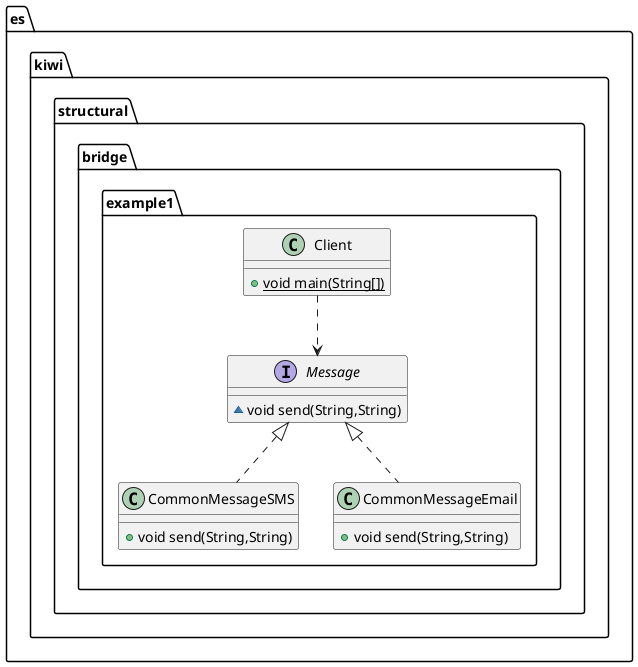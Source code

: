 @startuml
class es.kiwi.structural.bridge.example1.Client {
+ {static} void main(String[])
}
class es.kiwi.structural.bridge.example1.CommonMessageSMS {
+ void send(String,String)
}
interface es.kiwi.structural.bridge.example1.Message {
~ void send(String,String)
}
class es.kiwi.structural.bridge.example1.CommonMessageEmail {
+ void send(String,String)
}


es.kiwi.structural.bridge.example1.Message <|.. es.kiwi.structural.bridge.example1.CommonMessageSMS
es.kiwi.structural.bridge.example1.Message <|.. es.kiwi.structural.bridge.example1.CommonMessageEmail
es.kiwi.structural.bridge.example1.Client ..> es.kiwi.structural.bridge.example1.Message
@enduml